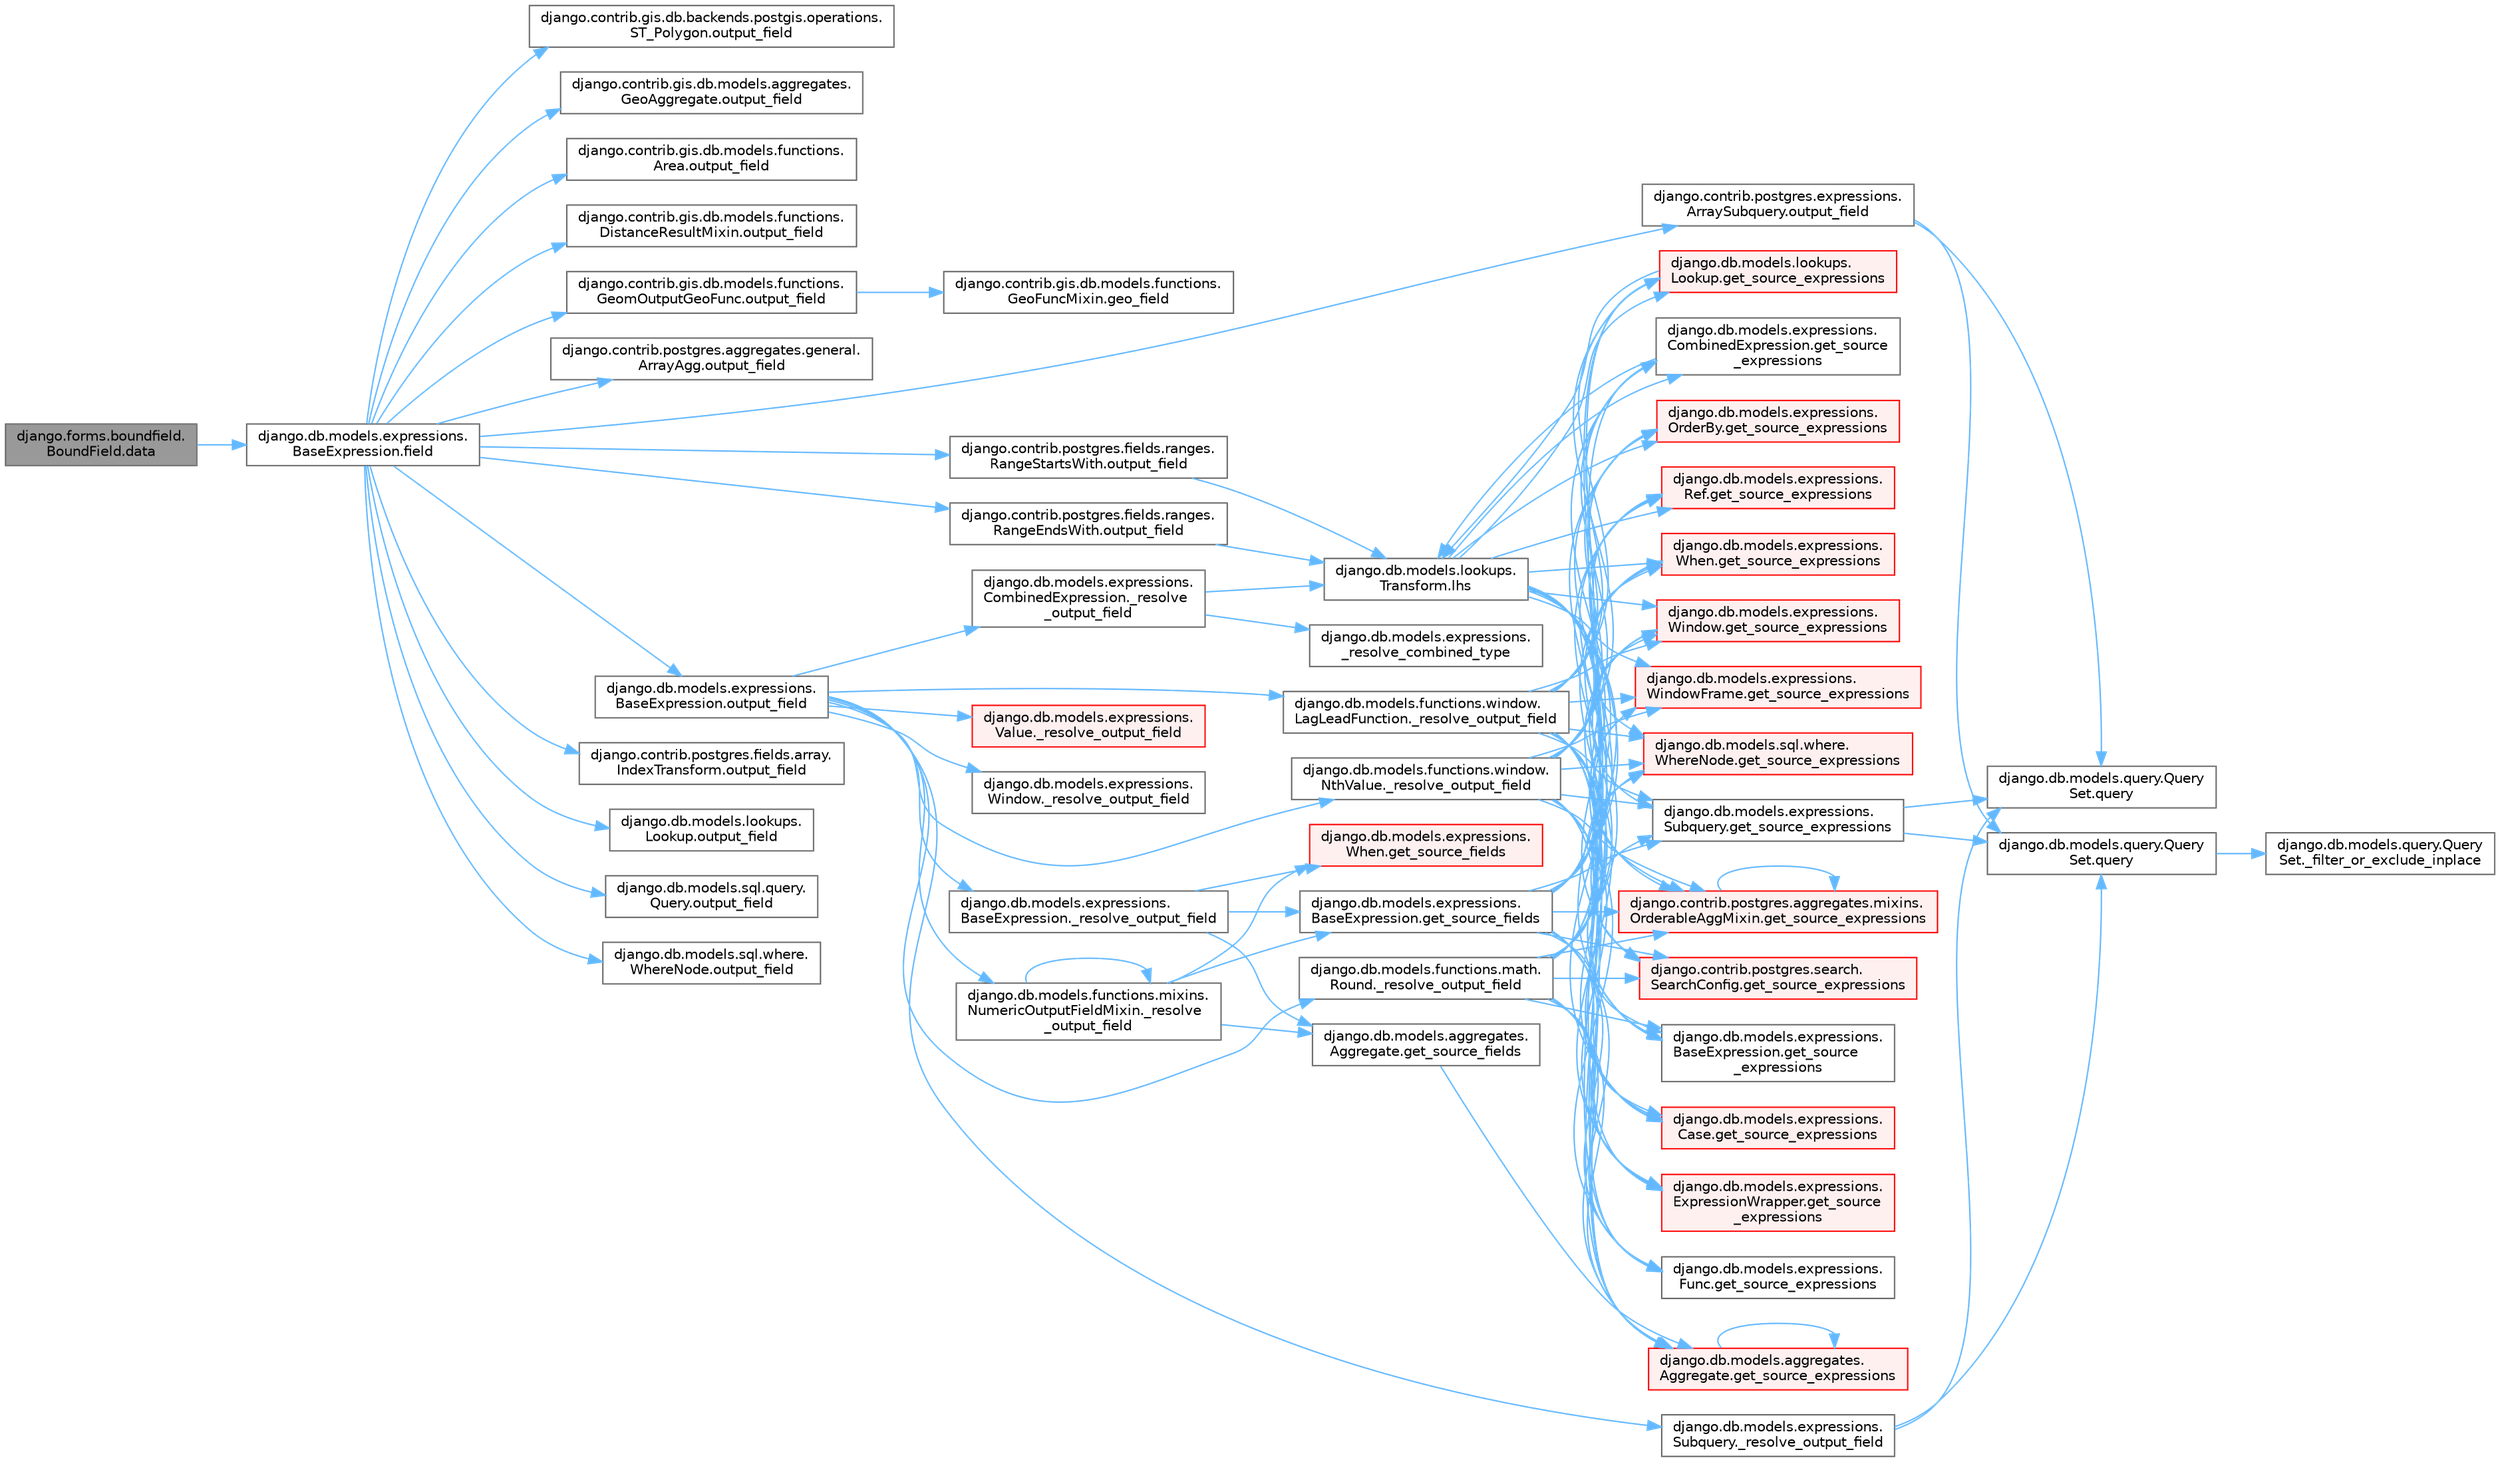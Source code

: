 digraph "django.forms.boundfield.BoundField.data"
{
 // LATEX_PDF_SIZE
  bgcolor="transparent";
  edge [fontname=Helvetica,fontsize=10,labelfontname=Helvetica,labelfontsize=10];
  node [fontname=Helvetica,fontsize=10,shape=box,height=0.2,width=0.4];
  rankdir="LR";
  Node1 [id="Node000001",label="django.forms.boundfield.\lBoundField.data",height=0.2,width=0.4,color="gray40", fillcolor="grey60", style="filled", fontcolor="black",tooltip=" "];
  Node1 -> Node2 [id="edge1_Node000001_Node000002",color="steelblue1",style="solid",tooltip=" "];
  Node2 [id="Node000002",label="django.db.models.expressions.\lBaseExpression.field",height=0.2,width=0.4,color="grey40", fillcolor="white", style="filled",URL="$classdjango_1_1db_1_1models_1_1expressions_1_1_base_expression.html#a70aeb35391ada82c2e9f02b1c3ac150c",tooltip=" "];
  Node2 -> Node3 [id="edge2_Node000002_Node000003",color="steelblue1",style="solid",tooltip=" "];
  Node3 [id="Node000003",label="django.contrib.gis.db.backends.postgis.operations.\lST_Polygon.output_field",height=0.2,width=0.4,color="grey40", fillcolor="white", style="filled",URL="$classdjango_1_1contrib_1_1gis_1_1db_1_1backends_1_1postgis_1_1operations_1_1_s_t___polygon.html#a4427b1b0cb4e6df4fde6c045c562118a",tooltip=" "];
  Node2 -> Node4 [id="edge3_Node000002_Node000004",color="steelblue1",style="solid",tooltip=" "];
  Node4 [id="Node000004",label="django.contrib.gis.db.models.aggregates.\lGeoAggregate.output_field",height=0.2,width=0.4,color="grey40", fillcolor="white", style="filled",URL="$classdjango_1_1contrib_1_1gis_1_1db_1_1models_1_1aggregates_1_1_geo_aggregate.html#a1f680d71d32335c5854387fa09555108",tooltip=" "];
  Node2 -> Node5 [id="edge4_Node000002_Node000005",color="steelblue1",style="solid",tooltip=" "];
  Node5 [id="Node000005",label="django.contrib.gis.db.models.functions.\lArea.output_field",height=0.2,width=0.4,color="grey40", fillcolor="white", style="filled",URL="$classdjango_1_1contrib_1_1gis_1_1db_1_1models_1_1functions_1_1_area.html#a017724b08cd640b0e7e834e003cc103d",tooltip=" "];
  Node2 -> Node6 [id="edge5_Node000002_Node000006",color="steelblue1",style="solid",tooltip=" "];
  Node6 [id="Node000006",label="django.contrib.gis.db.models.functions.\lDistanceResultMixin.output_field",height=0.2,width=0.4,color="grey40", fillcolor="white", style="filled",URL="$classdjango_1_1contrib_1_1gis_1_1db_1_1models_1_1functions_1_1_distance_result_mixin.html#af219b5c12f89e181ada240244818e239",tooltip=" "];
  Node2 -> Node7 [id="edge6_Node000002_Node000007",color="steelblue1",style="solid",tooltip=" "];
  Node7 [id="Node000007",label="django.contrib.gis.db.models.functions.\lGeomOutputGeoFunc.output_field",height=0.2,width=0.4,color="grey40", fillcolor="white", style="filled",URL="$classdjango_1_1contrib_1_1gis_1_1db_1_1models_1_1functions_1_1_geom_output_geo_func.html#a55415993f9af0a2cbde3681557342482",tooltip=" "];
  Node7 -> Node8 [id="edge7_Node000007_Node000008",color="steelblue1",style="solid",tooltip=" "];
  Node8 [id="Node000008",label="django.contrib.gis.db.models.functions.\lGeoFuncMixin.geo_field",height=0.2,width=0.4,color="grey40", fillcolor="white", style="filled",URL="$classdjango_1_1contrib_1_1gis_1_1db_1_1models_1_1functions_1_1_geo_func_mixin.html#aae4bfeb201602d13218e58d1778b4c1b",tooltip=" "];
  Node2 -> Node9 [id="edge8_Node000002_Node000009",color="steelblue1",style="solid",tooltip=" "];
  Node9 [id="Node000009",label="django.contrib.postgres.aggregates.general.\lArrayAgg.output_field",height=0.2,width=0.4,color="grey40", fillcolor="white", style="filled",URL="$classdjango_1_1contrib_1_1postgres_1_1aggregates_1_1general_1_1_array_agg.html#a845ed6cbbb6d6fe470d9478934ade450",tooltip=" "];
  Node2 -> Node10 [id="edge9_Node000002_Node000010",color="steelblue1",style="solid",tooltip=" "];
  Node10 [id="Node000010",label="django.contrib.postgres.expressions.\lArraySubquery.output_field",height=0.2,width=0.4,color="grey40", fillcolor="white", style="filled",URL="$classdjango_1_1contrib_1_1postgres_1_1expressions_1_1_array_subquery.html#adfc4d450008ff7b23517e73cbd1ad172",tooltip=" "];
  Node10 -> Node11 [id="edge10_Node000010_Node000011",color="steelblue1",style="solid",tooltip=" "];
  Node11 [id="Node000011",label="django.db.models.query.Query\lSet.query",height=0.2,width=0.4,color="grey40", fillcolor="white", style="filled",URL="$classdjango_1_1db_1_1models_1_1query_1_1_query_set.html#a8028ed81b109acb162489dbd16604c83",tooltip=" "];
  Node11 -> Node12 [id="edge11_Node000011_Node000012",color="steelblue1",style="solid",tooltip=" "];
  Node12 [id="Node000012",label="django.db.models.query.Query\lSet._filter_or_exclude_inplace",height=0.2,width=0.4,color="grey40", fillcolor="white", style="filled",URL="$classdjango_1_1db_1_1models_1_1query_1_1_query_set.html#aabeb9102e4ff687eea5dc3a6d54a8a29",tooltip=" "];
  Node10 -> Node13 [id="edge12_Node000010_Node000013",color="steelblue1",style="solid",tooltip=" "];
  Node13 [id="Node000013",label="django.db.models.query.Query\lSet.query",height=0.2,width=0.4,color="grey40", fillcolor="white", style="filled",URL="$classdjango_1_1db_1_1models_1_1query_1_1_query_set.html#a0b0307a9b3f65303afb2c5783372d2c2",tooltip=" "];
  Node2 -> Node14 [id="edge13_Node000002_Node000014",color="steelblue1",style="solid",tooltip=" "];
  Node14 [id="Node000014",label="django.contrib.postgres.fields.array.\lIndexTransform.output_field",height=0.2,width=0.4,color="grey40", fillcolor="white", style="filled",URL="$classdjango_1_1contrib_1_1postgres_1_1fields_1_1array_1_1_index_transform.html#ae3ca901f64e761da8d9dff087275f9ef",tooltip=" "];
  Node2 -> Node15 [id="edge14_Node000002_Node000015",color="steelblue1",style="solid",tooltip=" "];
  Node15 [id="Node000015",label="django.contrib.postgres.fields.ranges.\lRangeEndsWith.output_field",height=0.2,width=0.4,color="grey40", fillcolor="white", style="filled",URL="$classdjango_1_1contrib_1_1postgres_1_1fields_1_1ranges_1_1_range_ends_with.html#ab81e75d2435974b6171ddb1cbce4ebd9",tooltip=" "];
  Node15 -> Node16 [id="edge15_Node000015_Node000016",color="steelblue1",style="solid",tooltip=" "];
  Node16 [id="Node000016",label="django.db.models.lookups.\lTransform.lhs",height=0.2,width=0.4,color="grey40", fillcolor="white", style="filled",URL="$classdjango_1_1db_1_1models_1_1lookups_1_1_transform.html#ac0ce01e192abd1a739a4c77fcc8a1bf9",tooltip=" "];
  Node16 -> Node17 [id="edge16_Node000016_Node000017",color="steelblue1",style="solid",tooltip=" "];
  Node17 [id="Node000017",label="django.contrib.postgres.aggregates.mixins.\lOrderableAggMixin.get_source_expressions",height=0.2,width=0.4,color="red", fillcolor="#FFF0F0", style="filled",URL="$classdjango_1_1contrib_1_1postgres_1_1aggregates_1_1mixins_1_1_orderable_agg_mixin.html#abed9d6bb5142aafc8b77ac03f9d7a989",tooltip=" "];
  Node17 -> Node17 [id="edge17_Node000017_Node000017",color="steelblue1",style="solid",tooltip=" "];
  Node16 -> Node31 [id="edge18_Node000016_Node000031",color="steelblue1",style="solid",tooltip=" "];
  Node31 [id="Node000031",label="django.contrib.postgres.search.\lSearchConfig.get_source_expressions",height=0.2,width=0.4,color="red", fillcolor="#FFF0F0", style="filled",URL="$classdjango_1_1contrib_1_1postgres_1_1search_1_1_search_config.html#a2c17d4dfedc6381528df8a0a1b3751bf",tooltip=" "];
  Node16 -> Node34 [id="edge19_Node000016_Node000034",color="steelblue1",style="solid",tooltip=" "];
  Node34 [id="Node000034",label="django.db.models.aggregates.\lAggregate.get_source_expressions",height=0.2,width=0.4,color="red", fillcolor="#FFF0F0", style="filled",URL="$classdjango_1_1db_1_1models_1_1aggregates_1_1_aggregate.html#a4a47839518c013f780a931e4bcf2d4f1",tooltip=" "];
  Node34 -> Node34 [id="edge20_Node000034_Node000034",color="steelblue1",style="solid",tooltip=" "];
  Node16 -> Node1413 [id="edge21_Node000016_Node001413",color="steelblue1",style="solid",tooltip=" "];
  Node1413 [id="Node001413",label="django.db.models.expressions.\lBaseExpression.get_source\l_expressions",height=0.2,width=0.4,color="grey40", fillcolor="white", style="filled",URL="$classdjango_1_1db_1_1models_1_1expressions_1_1_base_expression.html#a1a052b2bf91363cc1367dbffb2b47708",tooltip=" "];
  Node16 -> Node1414 [id="edge22_Node000016_Node001414",color="steelblue1",style="solid",tooltip=" "];
  Node1414 [id="Node001414",label="django.db.models.expressions.\lCase.get_source_expressions",height=0.2,width=0.4,color="red", fillcolor="#FFF0F0", style="filled",URL="$classdjango_1_1db_1_1models_1_1expressions_1_1_case.html#a342de2ff64d7b1a41e1a86d89dee51b4",tooltip=" "];
  Node16 -> Node1421 [id="edge23_Node000016_Node001421",color="steelblue1",style="solid",tooltip=" "];
  Node1421 [id="Node001421",label="django.db.models.expressions.\lCombinedExpression.get_source\l_expressions",height=0.2,width=0.4,color="grey40", fillcolor="white", style="filled",URL="$classdjango_1_1db_1_1models_1_1expressions_1_1_combined_expression.html#a310a894787d41c927558cb35b23d3a90",tooltip=" "];
  Node1421 -> Node16 [id="edge24_Node001421_Node000016",color="steelblue1",style="solid",tooltip=" "];
  Node16 -> Node1422 [id="edge25_Node000016_Node001422",color="steelblue1",style="solid",tooltip=" "];
  Node1422 [id="Node001422",label="django.db.models.expressions.\lExpressionWrapper.get_source\l_expressions",height=0.2,width=0.4,color="red", fillcolor="#FFF0F0", style="filled",URL="$classdjango_1_1db_1_1models_1_1expressions_1_1_expression_wrapper.html#abdd54fb24f108830588d86a69e619e8f",tooltip=" "];
  Node16 -> Node1426 [id="edge26_Node000016_Node001426",color="steelblue1",style="solid",tooltip=" "];
  Node1426 [id="Node001426",label="django.db.models.expressions.\lFunc.get_source_expressions",height=0.2,width=0.4,color="grey40", fillcolor="white", style="filled",URL="$classdjango_1_1db_1_1models_1_1expressions_1_1_func.html#a2edd81324f310981c50c4d7d6b02fc36",tooltip=" "];
  Node16 -> Node1427 [id="edge27_Node000016_Node001427",color="steelblue1",style="solid",tooltip=" "];
  Node1427 [id="Node001427",label="django.db.models.expressions.\lOrderBy.get_source_expressions",height=0.2,width=0.4,color="red", fillcolor="#FFF0F0", style="filled",URL="$classdjango_1_1db_1_1models_1_1expressions_1_1_order_by.html#aa0b698a72cab3662300d9849e2e0b2df",tooltip=" "];
  Node16 -> Node1428 [id="edge28_Node000016_Node001428",color="steelblue1",style="solid",tooltip=" "];
  Node1428 [id="Node001428",label="django.db.models.expressions.\lRef.get_source_expressions",height=0.2,width=0.4,color="red", fillcolor="#FFF0F0", style="filled",URL="$classdjango_1_1db_1_1models_1_1expressions_1_1_ref.html#a34966901a7ce794db70ff599b65fe2ce",tooltip=" "];
  Node16 -> Node1429 [id="edge29_Node000016_Node001429",color="steelblue1",style="solid",tooltip=" "];
  Node1429 [id="Node001429",label="django.db.models.expressions.\lSubquery.get_source_expressions",height=0.2,width=0.4,color="grey40", fillcolor="white", style="filled",URL="$classdjango_1_1db_1_1models_1_1expressions_1_1_subquery.html#a39b90b2b3d0ee3caf0b75571062f214e",tooltip=" "];
  Node1429 -> Node11 [id="edge30_Node001429_Node000011",color="steelblue1",style="solid",tooltip=" "];
  Node1429 -> Node13 [id="edge31_Node001429_Node000013",color="steelblue1",style="solid",tooltip=" "];
  Node16 -> Node1430 [id="edge32_Node000016_Node001430",color="steelblue1",style="solid",tooltip=" "];
  Node1430 [id="Node001430",label="django.db.models.expressions.\lWhen.get_source_expressions",height=0.2,width=0.4,color="red", fillcolor="#FFF0F0", style="filled",URL="$classdjango_1_1db_1_1models_1_1expressions_1_1_when.html#aed38e210fabf48478aed2ff00ccbdfbe",tooltip=" "];
  Node16 -> Node1431 [id="edge33_Node000016_Node001431",color="steelblue1",style="solid",tooltip=" "];
  Node1431 [id="Node001431",label="django.db.models.expressions.\lWindow.get_source_expressions",height=0.2,width=0.4,color="red", fillcolor="#FFF0F0", style="filled",URL="$classdjango_1_1db_1_1models_1_1expressions_1_1_window.html#a52d79e8fa282239e67f8d9cdc5112388",tooltip=" "];
  Node16 -> Node1432 [id="edge34_Node000016_Node001432",color="steelblue1",style="solid",tooltip=" "];
  Node1432 [id="Node001432",label="django.db.models.expressions.\lWindowFrame.get_source_expressions",height=0.2,width=0.4,color="red", fillcolor="#FFF0F0", style="filled",URL="$classdjango_1_1db_1_1models_1_1expressions_1_1_window_frame.html#a4b54c4c9b4c4a68308953d25703a2544",tooltip=" "];
  Node16 -> Node3430 [id="edge35_Node000016_Node003430",color="steelblue1",style="solid",tooltip=" "];
  Node3430 [id="Node003430",label="django.db.models.lookups.\lLookup.get_source_expressions",height=0.2,width=0.4,color="red", fillcolor="#FFF0F0", style="filled",URL="$classdjango_1_1db_1_1models_1_1lookups_1_1_lookup.html#ab733397a7e7276a69a7092430799a22a",tooltip=" "];
  Node3430 -> Node16 [id="edge36_Node003430_Node000016",color="steelblue1",style="solid",tooltip=" "];
  Node16 -> Node3432 [id="edge37_Node000016_Node003432",color="steelblue1",style="solid",tooltip=" "];
  Node3432 [id="Node003432",label="django.db.models.sql.where.\lWhereNode.get_source_expressions",height=0.2,width=0.4,color="red", fillcolor="#FFF0F0", style="filled",URL="$classdjango_1_1db_1_1models_1_1sql_1_1where_1_1_where_node.html#ae3155308ff1faf4914e3e7f0134f49d7",tooltip=" "];
  Node2 -> Node1408 [id="edge38_Node000002_Node001408",color="steelblue1",style="solid",tooltip=" "];
  Node1408 [id="Node001408",label="django.contrib.postgres.fields.ranges.\lRangeStartsWith.output_field",height=0.2,width=0.4,color="grey40", fillcolor="white", style="filled",URL="$classdjango_1_1contrib_1_1postgres_1_1fields_1_1ranges_1_1_range_starts_with.html#a4e864cbda43e695a0ae6b2c3b4ced157",tooltip=" "];
  Node1408 -> Node16 [id="edge39_Node001408_Node000016",color="steelblue1",style="solid",tooltip=" "];
  Node2 -> Node1409 [id="edge40_Node000002_Node001409",color="steelblue1",style="solid",tooltip=" "];
  Node1409 [id="Node001409",label="django.db.models.expressions.\lBaseExpression.output_field",height=0.2,width=0.4,color="grey40", fillcolor="white", style="filled",URL="$classdjango_1_1db_1_1models_1_1expressions_1_1_base_expression.html#a7f0982cb1de5cdeaa7f043c3ae611a6d",tooltip=" "];
  Node1409 -> Node1410 [id="edge41_Node001409_Node001410",color="steelblue1",style="solid",tooltip=" "];
  Node1410 [id="Node001410",label="django.db.models.expressions.\lBaseExpression._resolve_output_field",height=0.2,width=0.4,color="grey40", fillcolor="white", style="filled",URL="$classdjango_1_1db_1_1models_1_1expressions_1_1_base_expression.html#a4d77b67d8a2c12f240cfa67a218742d9",tooltip=" "];
  Node1410 -> Node1411 [id="edge42_Node001410_Node001411",color="steelblue1",style="solid",tooltip=" "];
  Node1411 [id="Node001411",label="django.db.models.aggregates.\lAggregate.get_source_fields",height=0.2,width=0.4,color="grey40", fillcolor="white", style="filled",URL="$classdjango_1_1db_1_1models_1_1aggregates_1_1_aggregate.html#af73c40e545aeb53760d4f8ab45795ce7",tooltip=" "];
  Node1411 -> Node34 [id="edge43_Node001411_Node000034",color="steelblue1",style="solid",tooltip=" "];
  Node1410 -> Node1412 [id="edge44_Node001410_Node001412",color="steelblue1",style="solid",tooltip=" "];
  Node1412 [id="Node001412",label="django.db.models.expressions.\lBaseExpression.get_source_fields",height=0.2,width=0.4,color="grey40", fillcolor="white", style="filled",URL="$classdjango_1_1db_1_1models_1_1expressions_1_1_base_expression.html#a12ff1384ded4ceeeb39de09b54a827aa",tooltip=" "];
  Node1412 -> Node17 [id="edge45_Node001412_Node000017",color="steelblue1",style="solid",tooltip=" "];
  Node1412 -> Node31 [id="edge46_Node001412_Node000031",color="steelblue1",style="solid",tooltip=" "];
  Node1412 -> Node34 [id="edge47_Node001412_Node000034",color="steelblue1",style="solid",tooltip=" "];
  Node1412 -> Node1413 [id="edge48_Node001412_Node001413",color="steelblue1",style="solid",tooltip=" "];
  Node1412 -> Node1414 [id="edge49_Node001412_Node001414",color="steelblue1",style="solid",tooltip=" "];
  Node1412 -> Node1421 [id="edge50_Node001412_Node001421",color="steelblue1",style="solid",tooltip=" "];
  Node1412 -> Node1422 [id="edge51_Node001412_Node001422",color="steelblue1",style="solid",tooltip=" "];
  Node1412 -> Node1426 [id="edge52_Node001412_Node001426",color="steelblue1",style="solid",tooltip=" "];
  Node1412 -> Node1427 [id="edge53_Node001412_Node001427",color="steelblue1",style="solid",tooltip=" "];
  Node1412 -> Node1428 [id="edge54_Node001412_Node001428",color="steelblue1",style="solid",tooltip=" "];
  Node1412 -> Node1429 [id="edge55_Node001412_Node001429",color="steelblue1",style="solid",tooltip=" "];
  Node1412 -> Node1430 [id="edge56_Node001412_Node001430",color="steelblue1",style="solid",tooltip=" "];
  Node1412 -> Node1431 [id="edge57_Node001412_Node001431",color="steelblue1",style="solid",tooltip=" "];
  Node1412 -> Node1432 [id="edge58_Node001412_Node001432",color="steelblue1",style="solid",tooltip=" "];
  Node1412 -> Node3430 [id="edge59_Node001412_Node003430",color="steelblue1",style="solid",tooltip=" "];
  Node1412 -> Node3432 [id="edge60_Node001412_Node003432",color="steelblue1",style="solid",tooltip=" "];
  Node1410 -> Node3771 [id="edge61_Node001410_Node003771",color="steelblue1",style="solid",tooltip=" "];
  Node3771 [id="Node003771",label="django.db.models.expressions.\lWhen.get_source_fields",height=0.2,width=0.4,color="red", fillcolor="#FFF0F0", style="filled",URL="$classdjango_1_1db_1_1models_1_1expressions_1_1_when.html#a93cd7faaf5353bb517a72f98cd9b0fb4",tooltip=" "];
  Node1409 -> Node3772 [id="edge62_Node001409_Node003772",color="steelblue1",style="solid",tooltip=" "];
  Node3772 [id="Node003772",label="django.db.models.expressions.\lCombinedExpression._resolve\l_output_field",height=0.2,width=0.4,color="grey40", fillcolor="white", style="filled",URL="$classdjango_1_1db_1_1models_1_1expressions_1_1_combined_expression.html#ad5c6df54cfa479187073e305a8cbae20",tooltip=" "];
  Node3772 -> Node3773 [id="edge63_Node003772_Node003773",color="steelblue1",style="solid",tooltip=" "];
  Node3773 [id="Node003773",label="django.db.models.expressions.\l_resolve_combined_type",height=0.2,width=0.4,color="grey40", fillcolor="white", style="filled",URL="$namespacedjango_1_1db_1_1models_1_1expressions.html#aff7987c18576aebba662d4c1088fb043",tooltip=" "];
  Node3772 -> Node16 [id="edge64_Node003772_Node000016",color="steelblue1",style="solid",tooltip=" "];
  Node1409 -> Node3774 [id="edge65_Node001409_Node003774",color="steelblue1",style="solid",tooltip=" "];
  Node3774 [id="Node003774",label="django.db.models.expressions.\lSubquery._resolve_output_field",height=0.2,width=0.4,color="grey40", fillcolor="white", style="filled",URL="$classdjango_1_1db_1_1models_1_1expressions_1_1_subquery.html#a1e6f5dc8cd3e49d208c9b8770607552d",tooltip=" "];
  Node3774 -> Node11 [id="edge66_Node003774_Node000011",color="steelblue1",style="solid",tooltip=" "];
  Node3774 -> Node13 [id="edge67_Node003774_Node000013",color="steelblue1",style="solid",tooltip=" "];
  Node1409 -> Node3775 [id="edge68_Node001409_Node003775",color="steelblue1",style="solid",tooltip=" "];
  Node3775 [id="Node003775",label="django.db.models.expressions.\lValue._resolve_output_field",height=0.2,width=0.4,color="red", fillcolor="#FFF0F0", style="filled",URL="$classdjango_1_1db_1_1models_1_1expressions_1_1_value.html#af1af121c7b76f0e7325f3276049675dd",tooltip=" "];
  Node1409 -> Node3776 [id="edge69_Node001409_Node003776",color="steelblue1",style="solid",tooltip=" "];
  Node3776 [id="Node003776",label="django.db.models.expressions.\lWindow._resolve_output_field",height=0.2,width=0.4,color="grey40", fillcolor="white", style="filled",URL="$classdjango_1_1db_1_1models_1_1expressions_1_1_window.html#a165cffc4e962ae979c8c6bf5f1ed30bd",tooltip=" "];
  Node1409 -> Node3777 [id="edge70_Node001409_Node003777",color="steelblue1",style="solid",tooltip=" "];
  Node3777 [id="Node003777",label="django.db.models.functions.math.\lRound._resolve_output_field",height=0.2,width=0.4,color="grey40", fillcolor="white", style="filled",URL="$classdjango_1_1db_1_1models_1_1functions_1_1math_1_1_round.html#aa7b9332c35bc83a0f7055177fb9304e3",tooltip=" "];
  Node3777 -> Node17 [id="edge71_Node003777_Node000017",color="steelblue1",style="solid",tooltip=" "];
  Node3777 -> Node31 [id="edge72_Node003777_Node000031",color="steelblue1",style="solid",tooltip=" "];
  Node3777 -> Node34 [id="edge73_Node003777_Node000034",color="steelblue1",style="solid",tooltip=" "];
  Node3777 -> Node1413 [id="edge74_Node003777_Node001413",color="steelblue1",style="solid",tooltip=" "];
  Node3777 -> Node1414 [id="edge75_Node003777_Node001414",color="steelblue1",style="solid",tooltip=" "];
  Node3777 -> Node1421 [id="edge76_Node003777_Node001421",color="steelblue1",style="solid",tooltip=" "];
  Node3777 -> Node1422 [id="edge77_Node003777_Node001422",color="steelblue1",style="solid",tooltip=" "];
  Node3777 -> Node1426 [id="edge78_Node003777_Node001426",color="steelblue1",style="solid",tooltip=" "];
  Node3777 -> Node1427 [id="edge79_Node003777_Node001427",color="steelblue1",style="solid",tooltip=" "];
  Node3777 -> Node1428 [id="edge80_Node003777_Node001428",color="steelblue1",style="solid",tooltip=" "];
  Node3777 -> Node1429 [id="edge81_Node003777_Node001429",color="steelblue1",style="solid",tooltip=" "];
  Node3777 -> Node1430 [id="edge82_Node003777_Node001430",color="steelblue1",style="solid",tooltip=" "];
  Node3777 -> Node1431 [id="edge83_Node003777_Node001431",color="steelblue1",style="solid",tooltip=" "];
  Node3777 -> Node1432 [id="edge84_Node003777_Node001432",color="steelblue1",style="solid",tooltip=" "];
  Node3777 -> Node3430 [id="edge85_Node003777_Node003430",color="steelblue1",style="solid",tooltip=" "];
  Node3777 -> Node3432 [id="edge86_Node003777_Node003432",color="steelblue1",style="solid",tooltip=" "];
  Node1409 -> Node3778 [id="edge87_Node001409_Node003778",color="steelblue1",style="solid",tooltip=" "];
  Node3778 [id="Node003778",label="django.db.models.functions.mixins.\lNumericOutputFieldMixin._resolve\l_output_field",height=0.2,width=0.4,color="grey40", fillcolor="white", style="filled",URL="$classdjango_1_1db_1_1models_1_1functions_1_1mixins_1_1_numeric_output_field_mixin.html#ada10dc529cfe036597471f6439dfb0c5",tooltip=" "];
  Node3778 -> Node3778 [id="edge88_Node003778_Node003778",color="steelblue1",style="solid",tooltip=" "];
  Node3778 -> Node1411 [id="edge89_Node003778_Node001411",color="steelblue1",style="solid",tooltip=" "];
  Node3778 -> Node1412 [id="edge90_Node003778_Node001412",color="steelblue1",style="solid",tooltip=" "];
  Node3778 -> Node3771 [id="edge91_Node003778_Node003771",color="steelblue1",style="solid",tooltip=" "];
  Node1409 -> Node3779 [id="edge92_Node001409_Node003779",color="steelblue1",style="solid",tooltip=" "];
  Node3779 [id="Node003779",label="django.db.models.functions.window.\lLagLeadFunction._resolve_output_field",height=0.2,width=0.4,color="grey40", fillcolor="white", style="filled",URL="$classdjango_1_1db_1_1models_1_1functions_1_1window_1_1_lag_lead_function.html#ad9fef4f0de0bae4168483d83bf154eb5",tooltip=" "];
  Node3779 -> Node17 [id="edge93_Node003779_Node000017",color="steelblue1",style="solid",tooltip=" "];
  Node3779 -> Node31 [id="edge94_Node003779_Node000031",color="steelblue1",style="solid",tooltip=" "];
  Node3779 -> Node34 [id="edge95_Node003779_Node000034",color="steelblue1",style="solid",tooltip=" "];
  Node3779 -> Node1413 [id="edge96_Node003779_Node001413",color="steelblue1",style="solid",tooltip=" "];
  Node3779 -> Node1414 [id="edge97_Node003779_Node001414",color="steelblue1",style="solid",tooltip=" "];
  Node3779 -> Node1421 [id="edge98_Node003779_Node001421",color="steelblue1",style="solid",tooltip=" "];
  Node3779 -> Node1422 [id="edge99_Node003779_Node001422",color="steelblue1",style="solid",tooltip=" "];
  Node3779 -> Node1426 [id="edge100_Node003779_Node001426",color="steelblue1",style="solid",tooltip=" "];
  Node3779 -> Node1427 [id="edge101_Node003779_Node001427",color="steelblue1",style="solid",tooltip=" "];
  Node3779 -> Node1428 [id="edge102_Node003779_Node001428",color="steelblue1",style="solid",tooltip=" "];
  Node3779 -> Node1429 [id="edge103_Node003779_Node001429",color="steelblue1",style="solid",tooltip=" "];
  Node3779 -> Node1430 [id="edge104_Node003779_Node001430",color="steelblue1",style="solid",tooltip=" "];
  Node3779 -> Node1431 [id="edge105_Node003779_Node001431",color="steelblue1",style="solid",tooltip=" "];
  Node3779 -> Node1432 [id="edge106_Node003779_Node001432",color="steelblue1",style="solid",tooltip=" "];
  Node3779 -> Node3430 [id="edge107_Node003779_Node003430",color="steelblue1",style="solid",tooltip=" "];
  Node3779 -> Node3432 [id="edge108_Node003779_Node003432",color="steelblue1",style="solid",tooltip=" "];
  Node1409 -> Node3780 [id="edge109_Node001409_Node003780",color="steelblue1",style="solid",tooltip=" "];
  Node3780 [id="Node003780",label="django.db.models.functions.window.\lNthValue._resolve_output_field",height=0.2,width=0.4,color="grey40", fillcolor="white", style="filled",URL="$classdjango_1_1db_1_1models_1_1functions_1_1window_1_1_nth_value.html#a01f5c13b954177f7f499ab3a354aa38a",tooltip=" "];
  Node3780 -> Node17 [id="edge110_Node003780_Node000017",color="steelblue1",style="solid",tooltip=" "];
  Node3780 -> Node31 [id="edge111_Node003780_Node000031",color="steelblue1",style="solid",tooltip=" "];
  Node3780 -> Node34 [id="edge112_Node003780_Node000034",color="steelblue1",style="solid",tooltip=" "];
  Node3780 -> Node1413 [id="edge113_Node003780_Node001413",color="steelblue1",style="solid",tooltip=" "];
  Node3780 -> Node1414 [id="edge114_Node003780_Node001414",color="steelblue1",style="solid",tooltip=" "];
  Node3780 -> Node1421 [id="edge115_Node003780_Node001421",color="steelblue1",style="solid",tooltip=" "];
  Node3780 -> Node1422 [id="edge116_Node003780_Node001422",color="steelblue1",style="solid",tooltip=" "];
  Node3780 -> Node1426 [id="edge117_Node003780_Node001426",color="steelblue1",style="solid",tooltip=" "];
  Node3780 -> Node1427 [id="edge118_Node003780_Node001427",color="steelblue1",style="solid",tooltip=" "];
  Node3780 -> Node1428 [id="edge119_Node003780_Node001428",color="steelblue1",style="solid",tooltip=" "];
  Node3780 -> Node1429 [id="edge120_Node003780_Node001429",color="steelblue1",style="solid",tooltip=" "];
  Node3780 -> Node1430 [id="edge121_Node003780_Node001430",color="steelblue1",style="solid",tooltip=" "];
  Node3780 -> Node1431 [id="edge122_Node003780_Node001431",color="steelblue1",style="solid",tooltip=" "];
  Node3780 -> Node1432 [id="edge123_Node003780_Node001432",color="steelblue1",style="solid",tooltip=" "];
  Node3780 -> Node3430 [id="edge124_Node003780_Node003430",color="steelblue1",style="solid",tooltip=" "];
  Node3780 -> Node3432 [id="edge125_Node003780_Node003432",color="steelblue1",style="solid",tooltip=" "];
  Node2 -> Node1559 [id="edge126_Node000002_Node001559",color="steelblue1",style="solid",tooltip=" "];
  Node1559 [id="Node001559",label="django.db.models.lookups.\lLookup.output_field",height=0.2,width=0.4,color="grey40", fillcolor="white", style="filled",URL="$classdjango_1_1db_1_1models_1_1lookups_1_1_lookup.html#ac5f7b4f3c6722942ef415a8f83b98745",tooltip=" "];
  Node2 -> Node1560 [id="edge127_Node000002_Node001560",color="steelblue1",style="solid",tooltip=" "];
  Node1560 [id="Node001560",label="django.db.models.sql.query.\lQuery.output_field",height=0.2,width=0.4,color="grey40", fillcolor="white", style="filled",URL="$classdjango_1_1db_1_1models_1_1sql_1_1query_1_1_query.html#a53ec5a7472740d502ccbe1a6e526aa26",tooltip=" "];
  Node2 -> Node1561 [id="edge128_Node000002_Node001561",color="steelblue1",style="solid",tooltip=" "];
  Node1561 [id="Node001561",label="django.db.models.sql.where.\lWhereNode.output_field",height=0.2,width=0.4,color="grey40", fillcolor="white", style="filled",URL="$classdjango_1_1db_1_1models_1_1sql_1_1where_1_1_where_node.html#ac9648ee33da9c2746f6ca859befdf6b2",tooltip=" "];
}
